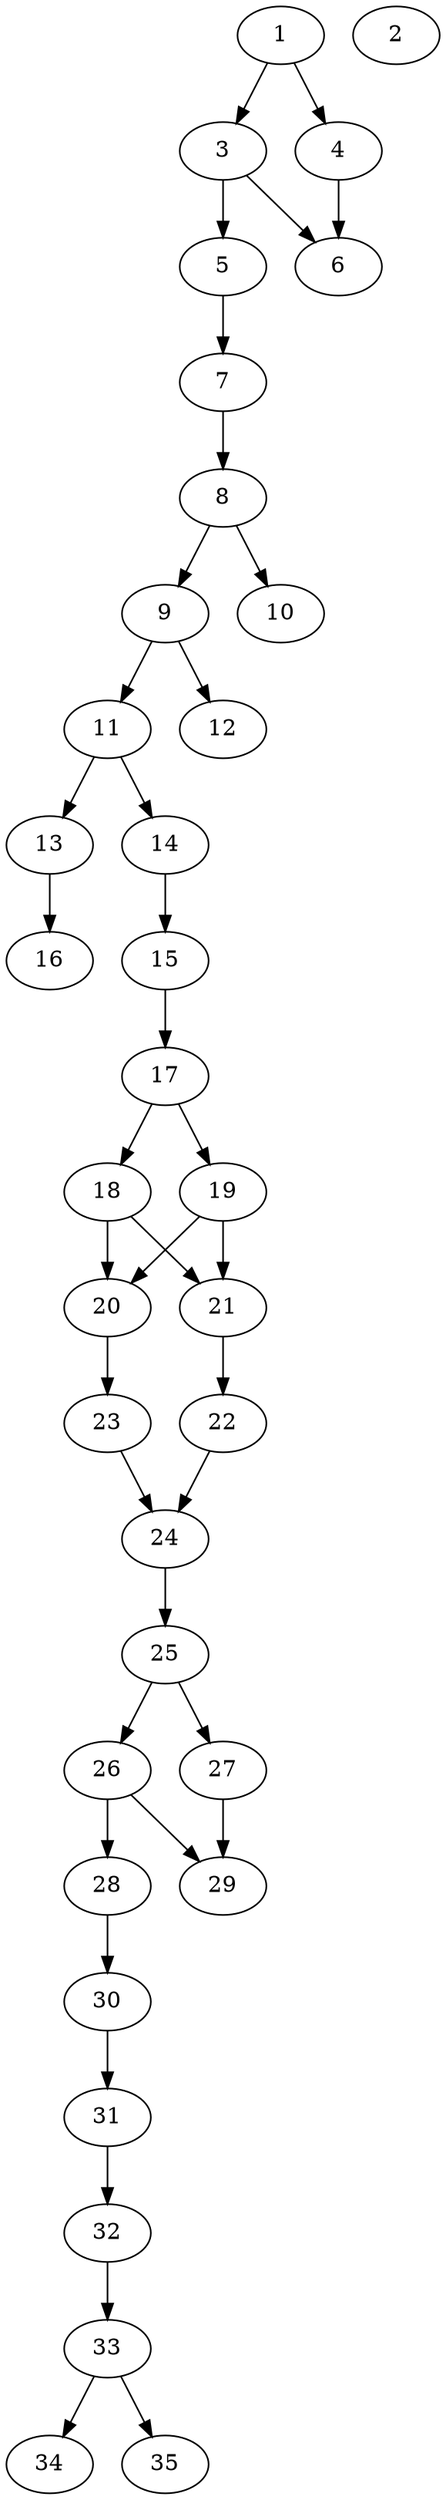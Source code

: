 // DAG automatically generated by daggen at Thu Oct  3 14:05:36 2019
// ./daggen --dot -n 35 --ccr 0.3 --fat 0.3 --regular 0.9 --density 0.7 --mindata 5242880 --maxdata 52428800 
digraph G {
  1 [size="53015893", alpha="0.01", expect_size="15904768"] 
  1 -> 3 [size ="15904768"]
  1 -> 4 [size ="15904768"]
  2 [size="90627413", alpha="0.10", expect_size="27188224"] 
  3 [size="155586560", alpha="0.13", expect_size="46675968"] 
  3 -> 5 [size ="46675968"]
  3 -> 6 [size ="46675968"]
  4 [size="128187733", alpha="0.06", expect_size="38456320"] 
  4 -> 6 [size ="38456320"]
  5 [size="174615893", alpha="0.01", expect_size="52384768"] 
  5 -> 7 [size ="52384768"]
  6 [size="135840427", alpha="0.17", expect_size="40752128"] 
  7 [size="143261013", alpha="0.16", expect_size="42978304"] 
  7 -> 8 [size ="42978304"]
  8 [size="87470080", alpha="0.18", expect_size="26241024"] 
  8 -> 9 [size ="26241024"]
  8 -> 10 [size ="26241024"]
  9 [size="23350613", alpha="0.01", expect_size="7005184"] 
  9 -> 11 [size ="7005184"]
  9 -> 12 [size ="7005184"]
  10 [size="58518187", alpha="0.07", expect_size="17555456"] 
  11 [size="164693333", alpha="0.10", expect_size="49408000"] 
  11 -> 13 [size ="49408000"]
  11 -> 14 [size ="49408000"]
  12 [size="18435413", alpha="0.17", expect_size="5530624"] 
  13 [size="98239147", alpha="0.20", expect_size="29471744"] 
  13 -> 16 [size ="29471744"]
  14 [size="45571413", alpha="0.19", expect_size="13671424"] 
  14 -> 15 [size ="13671424"]
  15 [size="92170240", alpha="0.02", expect_size="27651072"] 
  15 -> 17 [size ="27651072"]
  16 [size="101642240", alpha="0.03", expect_size="30492672"] 
  17 [size="74478933", alpha="0.19", expect_size="22343680"] 
  17 -> 18 [size ="22343680"]
  17 -> 19 [size ="22343680"]
  18 [size="39830187", alpha="0.02", expect_size="11949056"] 
  18 -> 20 [size ="11949056"]
  18 -> 21 [size ="11949056"]
  19 [size="22927360", alpha="0.00", expect_size="6878208"] 
  19 -> 20 [size ="6878208"]
  19 -> 21 [size ="6878208"]
  20 [size="30720000", alpha="0.00", expect_size="9216000"] 
  20 -> 23 [size ="9216000"]
  21 [size="87152640", alpha="0.05", expect_size="26145792"] 
  21 -> 22 [size ="26145792"]
  22 [size="167714133", alpha="0.18", expect_size="50314240"] 
  22 -> 24 [size ="50314240"]
  23 [size="142503253", alpha="0.10", expect_size="42750976"] 
  23 -> 24 [size ="42750976"]
  24 [size="141933227", alpha="0.15", expect_size="42579968"] 
  24 -> 25 [size ="42579968"]
  25 [size="137390080", alpha="0.00", expect_size="41217024"] 
  25 -> 26 [size ="41217024"]
  25 -> 27 [size ="41217024"]
  26 [size="151080960", alpha="0.00", expect_size="45324288"] 
  26 -> 28 [size ="45324288"]
  26 -> 29 [size ="45324288"]
  27 [size="17943893", alpha="0.17", expect_size="5383168"] 
  27 -> 29 [size ="5383168"]
  28 [size="167813120", alpha="0.02", expect_size="50343936"] 
  28 -> 30 [size ="50343936"]
  29 [size="23251627", alpha="0.08", expect_size="6975488"] 
  30 [size="26439680", alpha="0.19", expect_size="7931904"] 
  30 -> 31 [size ="7931904"]
  31 [size="28467200", alpha="0.09", expect_size="8540160"] 
  31 -> 32 [size ="8540160"]
  32 [size="64870400", alpha="0.19", expect_size="19461120"] 
  32 -> 33 [size ="19461120"]
  33 [size="51520853", alpha="0.20", expect_size="15456256"] 
  33 -> 34 [size ="15456256"]
  33 -> 35 [size ="15456256"]
  34 [size="126525440", alpha="0.03", expect_size="37957632"] 
  35 [size="86029653", alpha="0.17", expect_size="25808896"] 
}
